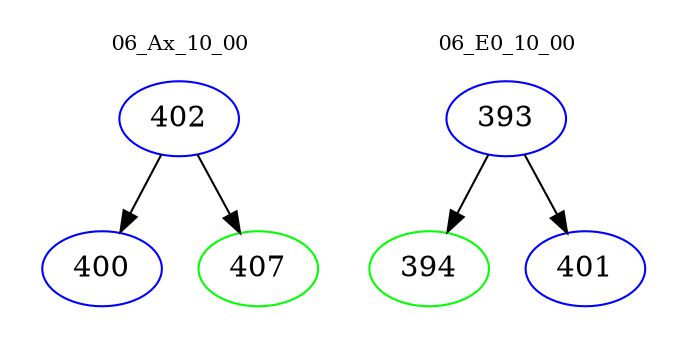 digraph{
subgraph cluster_0 {
color = white
label = "06_Ax_10_00";
fontsize=10;
T0_402 [label="402", color="blue"]
T0_402 -> T0_400 [color="black"]
T0_400 [label="400", color="blue"]
T0_402 -> T0_407 [color="black"]
T0_407 [label="407", color="green"]
}
subgraph cluster_1 {
color = white
label = "06_E0_10_00";
fontsize=10;
T1_393 [label="393", color="blue"]
T1_393 -> T1_394 [color="black"]
T1_394 [label="394", color="green"]
T1_393 -> T1_401 [color="black"]
T1_401 [label="401", color="blue"]
}
}
